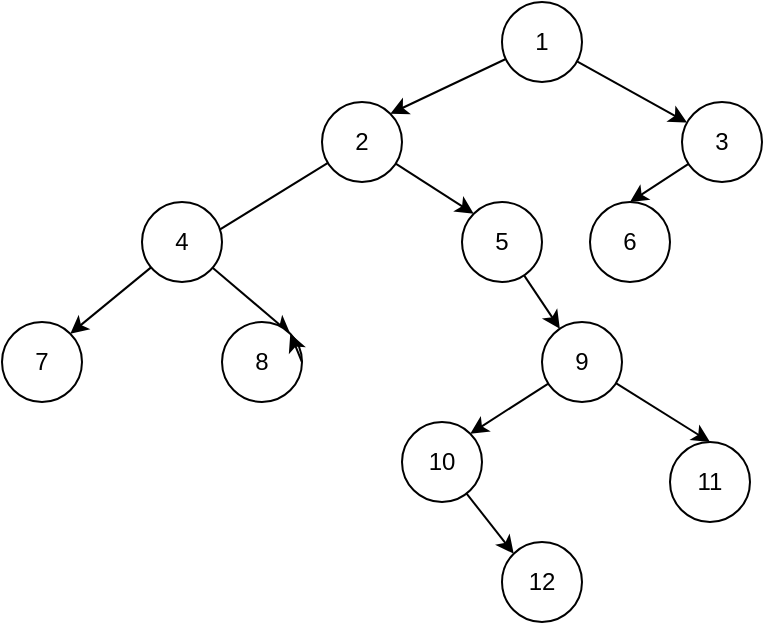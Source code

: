 <mxfile>
    <diagram id="Kqaj3pHXBM9ay2xOKMKb" name="Page-1">
        <mxGraphModel dx="930" dy="581" grid="1" gridSize="10" guides="1" tooltips="1" connect="1" arrows="1" fold="1" page="1" pageScale="1" pageWidth="827" pageHeight="1169" math="0" shadow="0">
            <root>
                <mxCell id="0"/>
                <mxCell id="1" parent="0"/>
                <mxCell id="8" style="edgeStyle=none;html=1;entryX=0;entryY=1;entryDx=0;entryDy=0;" edge="1" parent="1" source="2" target="7">
                    <mxGeometry relative="1" as="geometry"/>
                </mxCell>
                <mxCell id="11" style="edgeStyle=none;html=1;entryX=0;entryY=0;entryDx=0;entryDy=0;" edge="1" parent="1" source="2" target="10">
                    <mxGeometry relative="1" as="geometry"/>
                </mxCell>
                <mxCell id="2" value="2" style="ellipse;whiteSpace=wrap;html=1;" vertex="1" parent="1">
                    <mxGeometry x="280" y="70" width="40" height="40" as="geometry"/>
                </mxCell>
                <mxCell id="4" style="edgeStyle=none;html=1;entryX=1;entryY=0;entryDx=0;entryDy=0;" edge="1" parent="1" source="3" target="2">
                    <mxGeometry relative="1" as="geometry"/>
                </mxCell>
                <mxCell id="6" style="edgeStyle=none;html=1;" edge="1" parent="1" source="3" target="5">
                    <mxGeometry relative="1" as="geometry"/>
                </mxCell>
                <mxCell id="3" value="1" style="ellipse;whiteSpace=wrap;html=1;" vertex="1" parent="1">
                    <mxGeometry x="370" y="20" width="40" height="40" as="geometry"/>
                </mxCell>
                <mxCell id="16" style="edgeStyle=none;html=1;entryX=0.5;entryY=0;entryDx=0;entryDy=0;" edge="1" parent="1" source="5" target="15">
                    <mxGeometry relative="1" as="geometry"/>
                </mxCell>
                <mxCell id="5" value="3" style="ellipse;whiteSpace=wrap;html=1;" vertex="1" parent="1">
                    <mxGeometry x="460" y="70" width="40" height="40" as="geometry"/>
                </mxCell>
                <mxCell id="22" style="edgeStyle=none;html=1;entryX=1;entryY=0;entryDx=0;entryDy=0;" edge="1" parent="1" source="7" target="21">
                    <mxGeometry relative="1" as="geometry"/>
                </mxCell>
                <mxCell id="24" style="edgeStyle=none;html=1;entryX=1;entryY=0;entryDx=0;entryDy=0;" edge="1" parent="1" source="7" target="23">
                    <mxGeometry relative="1" as="geometry"/>
                </mxCell>
                <mxCell id="7" value="4" style="ellipse;whiteSpace=wrap;html=1;" vertex="1" parent="1">
                    <mxGeometry x="190" y="120" width="40" height="40" as="geometry"/>
                </mxCell>
                <mxCell id="13" style="edgeStyle=none;html=1;" edge="1" parent="1" source="10" target="12">
                    <mxGeometry relative="1" as="geometry"/>
                </mxCell>
                <mxCell id="10" value="5" style="ellipse;whiteSpace=wrap;html=1;" vertex="1" parent="1">
                    <mxGeometry x="350" y="120" width="40" height="40" as="geometry"/>
                </mxCell>
                <mxCell id="19" style="edgeStyle=none;html=1;entryX=1;entryY=0;entryDx=0;entryDy=0;" edge="1" parent="1" source="12" target="17">
                    <mxGeometry relative="1" as="geometry"/>
                </mxCell>
                <mxCell id="20" style="edgeStyle=none;html=1;entryX=0.5;entryY=0;entryDx=0;entryDy=0;" edge="1" parent="1" source="12" target="18">
                    <mxGeometry relative="1" as="geometry"/>
                </mxCell>
                <mxCell id="12" value="9" style="ellipse;whiteSpace=wrap;html=1;" vertex="1" parent="1">
                    <mxGeometry x="390" y="180" width="40" height="40" as="geometry"/>
                </mxCell>
                <mxCell id="15" value="6" style="ellipse;whiteSpace=wrap;html=1;" vertex="1" parent="1">
                    <mxGeometry x="414" y="120" width="40" height="40" as="geometry"/>
                </mxCell>
                <mxCell id="27" style="edgeStyle=none;html=1;entryX=0;entryY=0;entryDx=0;entryDy=0;" edge="1" parent="1" source="17" target="26">
                    <mxGeometry relative="1" as="geometry"/>
                </mxCell>
                <mxCell id="17" value="10" style="ellipse;whiteSpace=wrap;html=1;" vertex="1" parent="1">
                    <mxGeometry x="320" y="230" width="40" height="40" as="geometry"/>
                </mxCell>
                <mxCell id="18" value="11" style="ellipse;whiteSpace=wrap;html=1;" vertex="1" parent="1">
                    <mxGeometry x="454" y="240" width="40" height="40" as="geometry"/>
                </mxCell>
                <mxCell id="21" value="7" style="ellipse;whiteSpace=wrap;html=1;" vertex="1" parent="1">
                    <mxGeometry x="120" y="180" width="40" height="40" as="geometry"/>
                </mxCell>
                <mxCell id="23" value="8" style="ellipse;whiteSpace=wrap;html=1;" vertex="1" parent="1">
                    <mxGeometry x="230" y="180" width="40" height="40" as="geometry"/>
                </mxCell>
                <mxCell id="26" value="12" style="ellipse;whiteSpace=wrap;html=1;" vertex="1" parent="1">
                    <mxGeometry x="370" y="290" width="40" height="40" as="geometry"/>
                </mxCell>
                <mxCell id="28" style="edgeStyle=none;html=1;exitX=1;exitY=0.5;exitDx=0;exitDy=0;entryX=1;entryY=0;entryDx=0;entryDy=0;" edge="1" parent="1" source="23" target="23">
                    <mxGeometry relative="1" as="geometry"/>
                </mxCell>
            </root>
        </mxGraphModel>
    </diagram>
</mxfile>